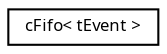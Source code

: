 digraph "Graphical Class Hierarchy"
{
  edge [fontname="Sans",fontsize="8",labelfontname="Sans",labelfontsize="8"];
  node [fontname="Sans",fontsize="8",shape=record];
  rankdir="LR";
  Node1 [label="cFifo\< tEvent \>",height=0.2,width=0.4,color="black", fillcolor="white", style="filled",URL="$classc_fifo.html"];
}
